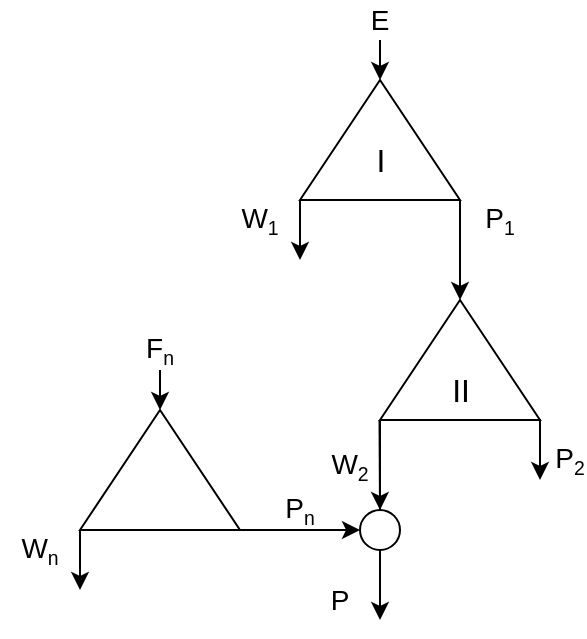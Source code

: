 <mxfile scale="20" border="0">
    <diagram id="YnQyo2uodswjvBjNdOXn" name="Page-1">
        <mxGraphModel dx="660" dy="344" grid="1" gridSize="10" guides="1" tooltips="1" connect="1" arrows="1" fold="1" page="1" pageScale="1" pageWidth="827" pageHeight="1169" math="0" shadow="0">
            <root>
                <mxCell id="0"/>
                <mxCell id="1" parent="0"/>
                <mxCell id="2" value="" style="endArrow=classic;html=1;" parent="1" edge="1">
                    <mxGeometry width="50" height="50" relative="1" as="geometry">
                        <mxPoint x="380" y="140" as="sourcePoint"/>
                        <mxPoint x="380" y="160.0" as="targetPoint"/>
                    </mxGeometry>
                </mxCell>
                <mxCell id="3" value="" style="endArrow=classic;html=1;" parent="1" edge="1">
                    <mxGeometry width="50" height="50" relative="1" as="geometry">
                        <mxPoint x="340" y="220.0" as="sourcePoint"/>
                        <mxPoint x="340" y="250.0" as="targetPoint"/>
                    </mxGeometry>
                </mxCell>
                <mxCell id="4" value="" style="triangle;whiteSpace=wrap;html=1;rotation=-90;" parent="1" vertex="1">
                    <mxGeometry x="350" y="150" width="60" height="80" as="geometry"/>
                </mxCell>
                <mxCell id="5" value="" style="endArrow=classic;html=1;" parent="1" edge="1">
                    <mxGeometry width="50" height="50" relative="1" as="geometry">
                        <mxPoint x="420" y="220.0" as="sourcePoint"/>
                        <mxPoint x="420" y="270.0" as="targetPoint"/>
                    </mxGeometry>
                </mxCell>
                <mxCell id="6" value="" style="triangle;whiteSpace=wrap;html=1;rotation=-90;" parent="1" vertex="1">
                    <mxGeometry x="390" y="260" width="60" height="80" as="geometry"/>
                </mxCell>
                <mxCell id="7" value="&lt;font style=&quot;font-size: 14px&quot;&gt;E&lt;/font&gt;" style="text;html=1;strokeColor=none;fillColor=none;align=center;verticalAlign=middle;whiteSpace=wrap;rounded=0;" parent="1" vertex="1">
                    <mxGeometry x="360" y="120" width="40" height="20" as="geometry"/>
                </mxCell>
                <mxCell id="8" value="&lt;font style=&quot;font-size: 14px&quot;&gt;W&lt;/font&gt;&lt;font style=&quot;font-size: 11.667px&quot;&gt;&lt;sub&gt;1&lt;/sub&gt;&lt;/font&gt;" style="text;html=1;strokeColor=none;fillColor=none;align=center;verticalAlign=middle;whiteSpace=wrap;rounded=0;" parent="1" vertex="1">
                    <mxGeometry x="300" y="220" width="40" height="20" as="geometry"/>
                </mxCell>
                <mxCell id="9" value="&lt;font style=&quot;font-size: 14px&quot;&gt;P&lt;/font&gt;&lt;font style=&quot;font-size: 11.667px&quot;&gt;&lt;sub&gt;1&lt;/sub&gt;&lt;/font&gt;" style="text;html=1;strokeColor=none;fillColor=none;align=center;verticalAlign=middle;whiteSpace=wrap;rounded=0;" parent="1" vertex="1">
                    <mxGeometry x="420" y="220" width="40" height="20" as="geometry"/>
                </mxCell>
                <mxCell id="10" value="" style="endArrow=classic;html=1;entryX=0.5;entryY=0;entryDx=0;entryDy=0;" parent="1" edge="1" target="23">
                    <mxGeometry width="50" height="50" relative="1" as="geometry">
                        <mxPoint x="379.76" y="330.0" as="sourcePoint"/>
                        <mxPoint x="380" y="350.0" as="targetPoint"/>
                    </mxGeometry>
                </mxCell>
                <mxCell id="11" value="" style="endArrow=classic;html=1;entryX=0;entryY=0.5;entryDx=0;entryDy=0;" parent="1" target="23" edge="1">
                    <mxGeometry width="50" height="50" relative="1" as="geometry">
                        <mxPoint x="310" y="385" as="sourcePoint"/>
                        <mxPoint x="380" y="360" as="targetPoint"/>
                    </mxGeometry>
                </mxCell>
                <mxCell id="13" value="" style="endArrow=classic;html=1;" parent="1" edge="1">
                    <mxGeometry width="50" height="50" relative="1" as="geometry">
                        <mxPoint x="230" y="385.0" as="sourcePoint"/>
                        <mxPoint x="230" y="415.0" as="targetPoint"/>
                    </mxGeometry>
                </mxCell>
                <mxCell id="14" value="" style="triangle;whiteSpace=wrap;html=1;rotation=-90;" parent="1" vertex="1">
                    <mxGeometry x="240" y="315" width="60" height="80" as="geometry"/>
                </mxCell>
                <mxCell id="15" value="&lt;font style=&quot;font-size: 14px&quot;&gt;F&lt;/font&gt;&lt;font style=&quot;font-size: 11.667px&quot;&gt;&lt;sub&gt;n&lt;/sub&gt;&lt;/font&gt;" style="text;html=1;strokeColor=none;fillColor=none;align=center;verticalAlign=middle;whiteSpace=wrap;rounded=0;" parent="1" vertex="1">
                    <mxGeometry x="250" y="285" width="40" height="20" as="geometry"/>
                </mxCell>
                <mxCell id="16" value="&lt;font style=&quot;font-size: 14px&quot;&gt;W&lt;/font&gt;&lt;font style=&quot;font-size: 11.667px&quot;&gt;&lt;sub&gt;n&lt;/sub&gt;&lt;/font&gt;" style="text;html=1;strokeColor=none;fillColor=none;align=center;verticalAlign=middle;whiteSpace=wrap;rounded=0;" parent="1" vertex="1">
                    <mxGeometry x="190" y="385" width="40" height="20" as="geometry"/>
                </mxCell>
                <mxCell id="17" value="&lt;font style=&quot;font-size: 14px&quot;&gt;P&lt;/font&gt;&lt;font style=&quot;font-size: 11.667px&quot;&gt;&lt;sub&gt;n&lt;/sub&gt;&lt;/font&gt;" style="text;html=1;strokeColor=none;fillColor=none;align=center;verticalAlign=middle;whiteSpace=wrap;rounded=0;" parent="1" vertex="1">
                    <mxGeometry x="320" y="365" width="40" height="20" as="geometry"/>
                </mxCell>
                <mxCell id="18" value="" style="endArrow=classic;html=1;" parent="1" edge="1">
                    <mxGeometry width="50" height="50" relative="1" as="geometry">
                        <mxPoint x="380" y="330" as="sourcePoint"/>
                        <mxPoint x="380" y="430" as="targetPoint"/>
                        <Array as="points">
                            <mxPoint x="379.89" y="330"/>
                        </Array>
                    </mxGeometry>
                </mxCell>
                <mxCell id="19" value="" style="endArrow=classic;html=1;" parent="1" edge="1">
                    <mxGeometry width="50" height="50" relative="1" as="geometry">
                        <mxPoint x="460" y="329.66" as="sourcePoint"/>
                        <mxPoint x="460" y="360" as="targetPoint"/>
                    </mxGeometry>
                </mxCell>
                <mxCell id="21" value="&lt;font style=&quot;font-size: 14px&quot;&gt;P&lt;/font&gt;&lt;font style=&quot;font-size: 11.667px&quot;&gt;&lt;sub&gt;2&lt;/sub&gt;&lt;/font&gt;" style="text;html=1;strokeColor=none;fillColor=none;align=center;verticalAlign=middle;whiteSpace=wrap;rounded=0;" parent="1" vertex="1">
                    <mxGeometry x="470" y="315" width="10" height="70" as="geometry"/>
                </mxCell>
                <mxCell id="23" value="" style="ellipse;whiteSpace=wrap;html=1;aspect=fixed;" parent="1" vertex="1">
                    <mxGeometry x="370" y="375" width="20" height="20" as="geometry"/>
                </mxCell>
                <mxCell id="26" value="" style="endArrow=classic;html=1;entryX=1;entryY=0.5;entryDx=0;entryDy=0;exitX=0.5;exitY=1;exitDx=0;exitDy=0;" parent="1" source="15" target="14" edge="1">
                    <mxGeometry width="50" height="50" relative="1" as="geometry">
                        <mxPoint x="270" y="315" as="sourcePoint"/>
                        <mxPoint x="509.71" y="355" as="targetPoint"/>
                    </mxGeometry>
                </mxCell>
                <mxCell id="30" value="&lt;font style=&quot;font-size: 14px&quot;&gt;P&lt;/font&gt;" style="text;html=1;strokeColor=none;fillColor=none;align=center;verticalAlign=middle;whiteSpace=wrap;rounded=0;" parent="1" vertex="1">
                    <mxGeometry x="340" y="410" width="40" height="20" as="geometry"/>
                </mxCell>
                <mxCell id="31" value="&lt;font style=&quot;font-size: 14px&quot;&gt;W&lt;/font&gt;&lt;font style=&quot;font-size: 11.667px&quot;&gt;&lt;sub&gt;2&lt;/sub&gt;&lt;/font&gt;" style="text;html=1;strokeColor=none;fillColor=none;align=center;verticalAlign=middle;whiteSpace=wrap;rounded=0;" vertex="1" parent="1">
                    <mxGeometry x="340" y="340" width="50" height="25" as="geometry"/>
                </mxCell>
                <mxCell id="32" value="I" style="text;html=1;align=center;verticalAlign=middle;resizable=0;points=[];autosize=1;strokeColor=none;fillColor=none;fontSize=16;" vertex="1" parent="1">
                    <mxGeometry x="370" y="190" width="20" height="20" as="geometry"/>
                </mxCell>
                <mxCell id="33" value="II" style="text;html=1;align=center;verticalAlign=middle;resizable=0;points=[];autosize=1;strokeColor=none;fillColor=none;fontSize=16;" vertex="1" parent="1">
                    <mxGeometry x="410" y="305" width="20" height="20" as="geometry"/>
                </mxCell>
            </root>
        </mxGraphModel>
    </diagram>
</mxfile>